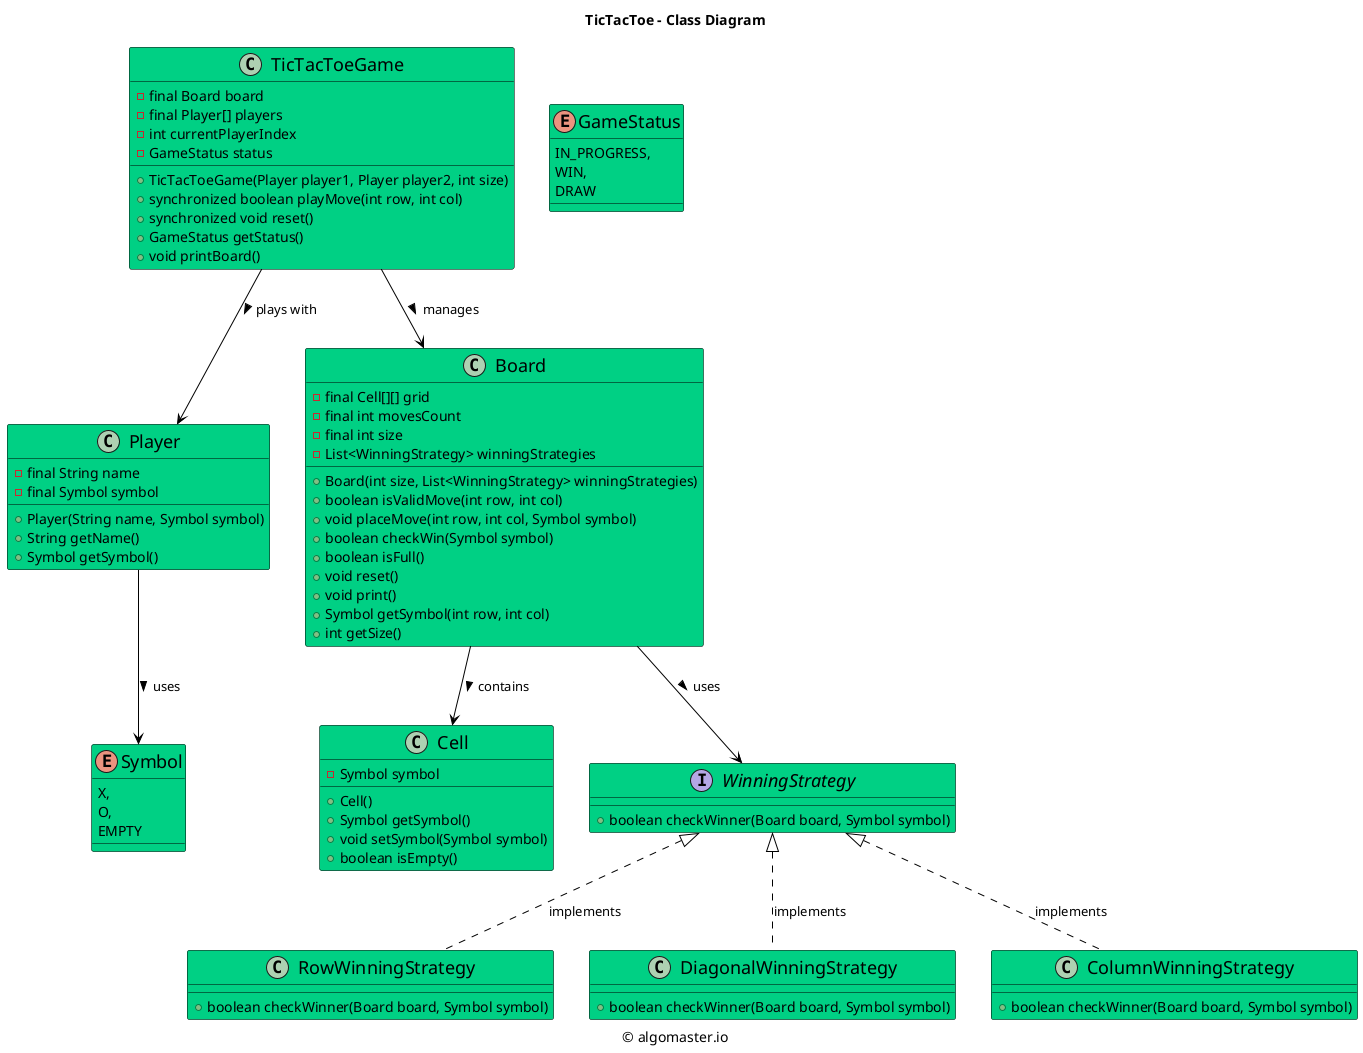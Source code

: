 \```plantuml
@startuml

title TicTacToe - Class Diagram

caption © algomaster.io

skinparam backgroundColor white
skinparam wrapWidth 500

skinparam class {
  BackgroundColor #00D084
  BorderColor black
  ArrowColor black
  FontSize 18
}

class Player {
    - final String name
    - final Symbol symbol
    + Player(String name, Symbol symbol)
    + String getName()
    + Symbol getSymbol()
}

class TicTacToeGame {
    - final Board board
    - final Player[] players
    - int currentPlayerIndex
    - GameStatus status
    + TicTacToeGame(Player player1, Player player2, int size)
    + synchronized boolean playMove(int row, int col)
    + synchronized void reset()
    + GameStatus getStatus()
    + void printBoard()
}

class Board {
    - final Cell[][] grid
    - final int movesCount
    - final int size
    - List<WinningStrategy> winningStrategies
    + Board(int size, List<WinningStrategy> winningStrategies)
    + boolean isValidMove(int row, int col)
    + void placeMove(int row, int col, Symbol symbol)
    + boolean checkWin(Symbol symbol)
    + boolean isFull()
    + void reset()
    + void print()
    + Symbol getSymbol(int row, int col)
    + int getSize()
}

class Cell {
    - Symbol symbol
    + Cell()
    + Symbol getSymbol()
    + void setSymbol(Symbol symbol)
    + boolean isEmpty()
}

interface WinningStrategy {
    + boolean checkWinner(Board board, Symbol symbol)
}

class RowWinningStrategy {
    + boolean checkWinner(Board board, Symbol symbol)
}

class DiagonalWinningStrategy {
    + boolean checkWinner(Board board, Symbol symbol)
}

class ColumnWinningStrategy {
    + boolean checkWinner(Board board, Symbol symbol)
}

enum Symbol {
    X,
    O,
    EMPTY
}

enum GameStatus {
    IN_PROGRESS,
    WIN,
    DRAW
}

Player --> Symbol: uses >
TicTacToeGame --> Player: plays with >
TicTacToeGame --> Board: manages >
Board --> Cell: contains >
Board --> WinningStrategy: uses >
WinningStrategy <|.. RowWinningStrategy: implements
WinningStrategy <|.. DiagonalWinningStrategy: implements
WinningStrategy <|.. ColumnWinningStrategy: implements

@enduml
```